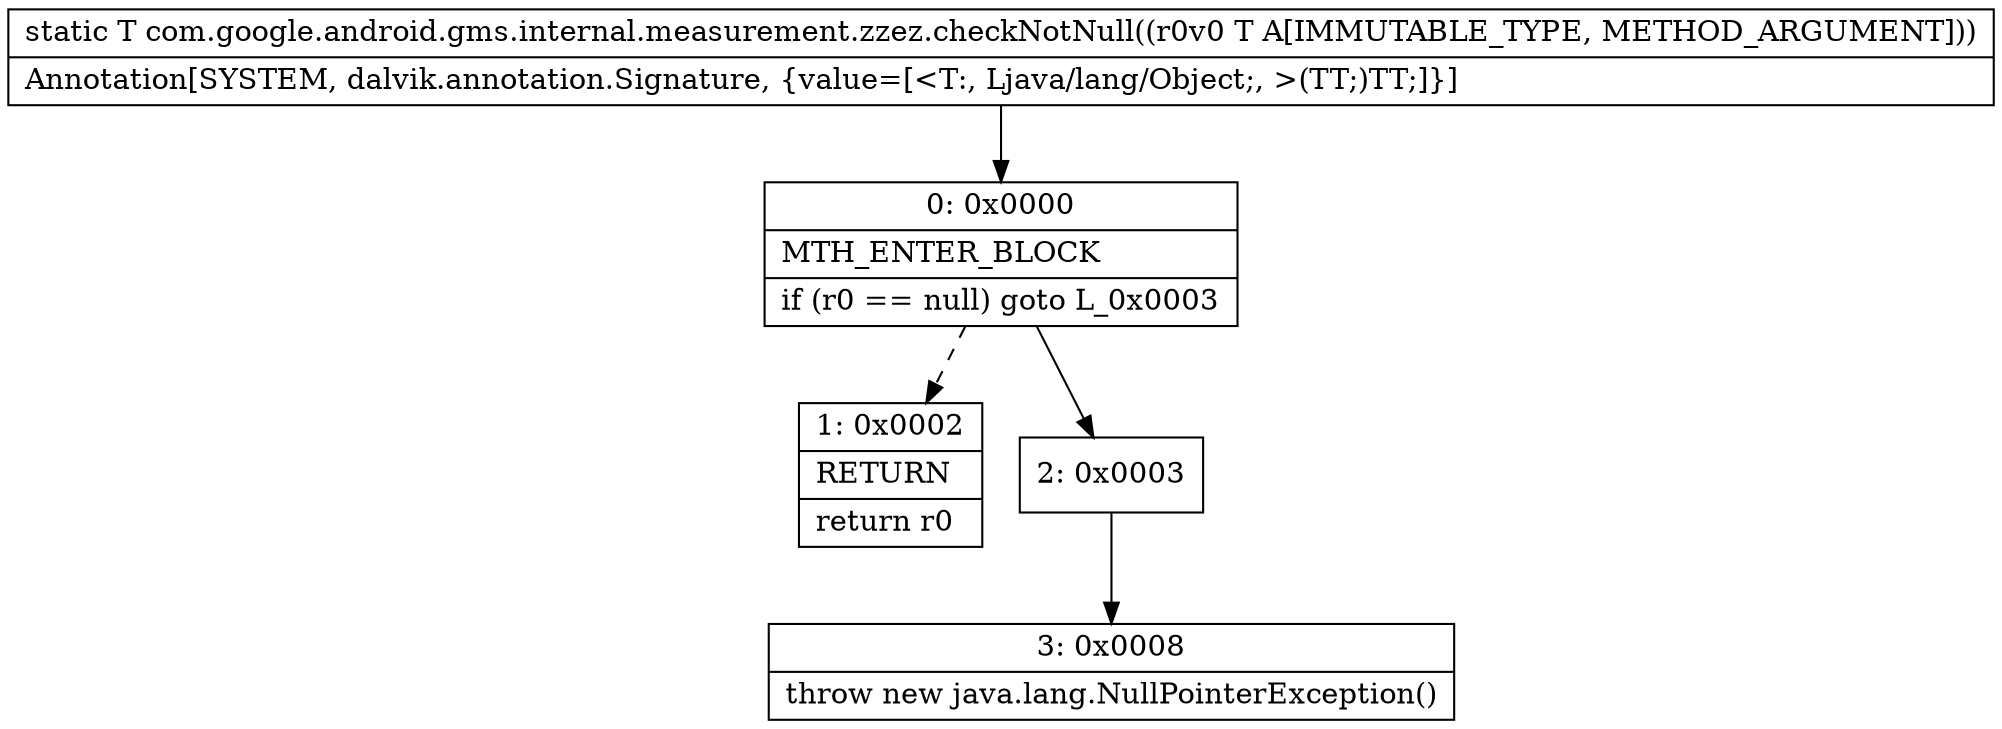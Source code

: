 digraph "CFG forcom.google.android.gms.internal.measurement.zzez.checkNotNull(Ljava\/lang\/Object;)Ljava\/lang\/Object;" {
Node_0 [shape=record,label="{0\:\ 0x0000|MTH_ENTER_BLOCK\l|if (r0 == null) goto L_0x0003\l}"];
Node_1 [shape=record,label="{1\:\ 0x0002|RETURN\l|return r0\l}"];
Node_2 [shape=record,label="{2\:\ 0x0003}"];
Node_3 [shape=record,label="{3\:\ 0x0008|throw new java.lang.NullPointerException()\l}"];
MethodNode[shape=record,label="{static T com.google.android.gms.internal.measurement.zzez.checkNotNull((r0v0 T A[IMMUTABLE_TYPE, METHOD_ARGUMENT]))  | Annotation[SYSTEM, dalvik.annotation.Signature, \{value=[\<T:, Ljava\/lang\/Object;, \>(TT;)TT;]\}]\l}"];
MethodNode -> Node_0;
Node_0 -> Node_1[style=dashed];
Node_0 -> Node_2;
Node_2 -> Node_3;
}

